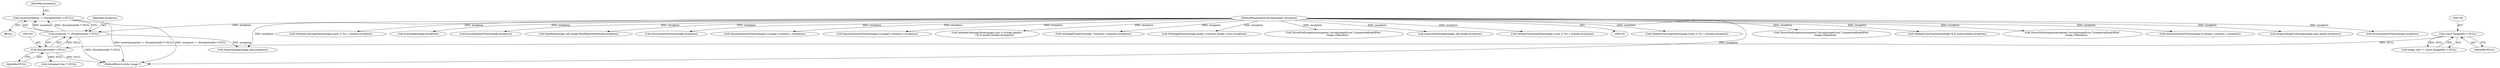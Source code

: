 digraph "0_ImageMagick_1c358ffe0049f768dd49a8a889c1cbf99ac9849b@API" {
"1000179" [label="(Call,assert(exception != (ExceptionInfo *) NULL))"];
"1000180" [label="(Call,exception != (ExceptionInfo *) NULL)"];
"1000122" [label="(MethodParameterIn,ExceptionInfo *exception)"];
"1000182" [label="(Call,(ExceptionInfo *) NULL)"];
"1000155" [label="(Call,(const ImageInfo *) NULL)"];
"1000193" [label="(Call,AcquireImage(image_info,exception))"];
"1000153" [label="(Call,image_info != (const ImageInfo *) NULL)"];
"1001752" [label="(Call,ValidateColormapValue(image,(ssize_t) *p++,&index,exception))"];
"1000565" [label="(Call,ThrowFileException(exception,CorruptImageError,\"UnexpectedEndOfFile\",\n          image->filename))"];
"1000157" [label="(Identifier,NULL)"];
"1001181" [label="(Call,ValidateColormapValue(image,*p & mask,&index,exception))"];
"1000411" [label="(Call,ThrowFileException(exception,CorruptImageError,\"UnexpectedEndOfFile\",\n          image->filename))"];
"1000179" [label="(Call,assert(exception != (ExceptionInfo *) NULL))"];
"1001676" [label="(Call,QueueAuthenticPixels(image,0,y,image->columns,1,exception))"];
"1001418" [label="(Call,AcquireImageColormap(image,map_length,exception))"];
"1001623" [label="(Call,SyncAuthenticPixels(image,exception))"];
"1001729" [label="(Call,ValidateColormapValue(image,(ssize_t) *p++,&index,exception))"];
"1000180" [label="(Call,exception != (ExceptionInfo *) NULL)"];
"1001655" [label="(Call,SyncImage(image,exception))"];
"1001797" [label="(Call,SyncAuthenticPixels(image,exception))"];
"1000122" [label="(MethodParameterIn,ExceptionInfo *exception)"];
"1001975" [label="(MethodReturn,static Image *)"];
"1000198" [label="(Call,OpenBlob(image_info,image,ReadBinaryBlobMode,exception))"];
"1001377" [label="(Call,SyncAuthenticPixels(image,exception))"];
"1000188" [label="(Identifier,exception)"];
"1000181" [label="(Identifier,exception)"];
"1001307" [label="(Call,QueueAuthenticPixels(image,0,y,image->columns,1,exception))"];
"1001581" [label="(Call,QueueAuthenticPixels(image,0,y,image->columns,1,exception))"];
"1001232" [label="(Call,ValidateColormapValue(image,(size_t) (x*map_length+\n                    (*p & mask)),&index,exception))"];
"1000184" [label="(Identifier,NULL)"];
"1000421" [label="(Call,(unsigned char *) NULL)"];
"1000540" [label="(Call,SetImageProperty(image,\"comment\",comment,exception))"];
"1000155" [label="(Call,(const ImageInfo *) NULL)"];
"1000182" [label="(Call,(ExceptionInfo *) NULL)"];
"1000123" [label="(Block,)"];
"1000602" [label="(Call,SetImageExtent(image,image->columns,image->rows,exception))"];
"1001867" [label="(Call,ThrowFileException(exception,CorruptImageError,\"UnexpectedEndOfFile\",\n          image->filename))"];
"1001920" [label="(Call,AcquireNextImage(image_info,image,exception))"];
"1001706" [label="(Call,ValidateColormapValue(image,(ssize_t) *p++,&index,exception))"];
"1000179" -> "1000123"  [label="AST: "];
"1000179" -> "1000180"  [label="CFG: "];
"1000180" -> "1000179"  [label="AST: "];
"1000188" -> "1000179"  [label="CFG: "];
"1000179" -> "1001975"  [label="DDG: assert(exception != (ExceptionInfo *) NULL)"];
"1000179" -> "1001975"  [label="DDG: exception != (ExceptionInfo *) NULL"];
"1000180" -> "1000179"  [label="DDG: exception"];
"1000180" -> "1000179"  [label="DDG: (ExceptionInfo *) NULL"];
"1000180" -> "1000182"  [label="CFG: "];
"1000181" -> "1000180"  [label="AST: "];
"1000182" -> "1000180"  [label="AST: "];
"1000180" -> "1001975"  [label="DDG: (ExceptionInfo *) NULL"];
"1000122" -> "1000180"  [label="DDG: exception"];
"1000182" -> "1000180"  [label="DDG: NULL"];
"1000180" -> "1000193"  [label="DDG: exception"];
"1000122" -> "1000120"  [label="AST: "];
"1000122" -> "1001975"  [label="DDG: exception"];
"1000122" -> "1000193"  [label="DDG: exception"];
"1000122" -> "1000198"  [label="DDG: exception"];
"1000122" -> "1000411"  [label="DDG: exception"];
"1000122" -> "1000540"  [label="DDG: exception"];
"1000122" -> "1000565"  [label="DDG: exception"];
"1000122" -> "1000602"  [label="DDG: exception"];
"1000122" -> "1001181"  [label="DDG: exception"];
"1000122" -> "1001232"  [label="DDG: exception"];
"1000122" -> "1001307"  [label="DDG: exception"];
"1000122" -> "1001377"  [label="DDG: exception"];
"1000122" -> "1001418"  [label="DDG: exception"];
"1000122" -> "1001581"  [label="DDG: exception"];
"1000122" -> "1001623"  [label="DDG: exception"];
"1000122" -> "1001655"  [label="DDG: exception"];
"1000122" -> "1001676"  [label="DDG: exception"];
"1000122" -> "1001706"  [label="DDG: exception"];
"1000122" -> "1001729"  [label="DDG: exception"];
"1000122" -> "1001752"  [label="DDG: exception"];
"1000122" -> "1001797"  [label="DDG: exception"];
"1000122" -> "1001867"  [label="DDG: exception"];
"1000122" -> "1001920"  [label="DDG: exception"];
"1000182" -> "1000184"  [label="CFG: "];
"1000183" -> "1000182"  [label="AST: "];
"1000184" -> "1000182"  [label="AST: "];
"1000182" -> "1001975"  [label="DDG: NULL"];
"1000155" -> "1000182"  [label="DDG: NULL"];
"1000182" -> "1000421"  [label="DDG: NULL"];
"1000155" -> "1000153"  [label="AST: "];
"1000155" -> "1000157"  [label="CFG: "];
"1000156" -> "1000155"  [label="AST: "];
"1000157" -> "1000155"  [label="AST: "];
"1000153" -> "1000155"  [label="CFG: "];
"1000155" -> "1000153"  [label="DDG: NULL"];
}
